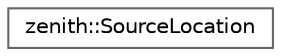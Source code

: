 digraph "Graphical Class Hierarchy"
{
 // LATEX_PDF_SIZE
  bgcolor="transparent";
  edge [fontname=Helvetica,fontsize=10,labelfontname=Helvetica,labelfontsize=10];
  node [fontname=Helvetica,fontsize=10,shape=box,height=0.2,width=0.4];
  rankdir="LR";
  Node0 [id="Node000000",label="zenith::SourceLocation",height=0.2,width=0.4,color="grey40", fillcolor="white", style="filled",URL="$structzenith_1_1_source_location.html",tooltip=" "];
}
